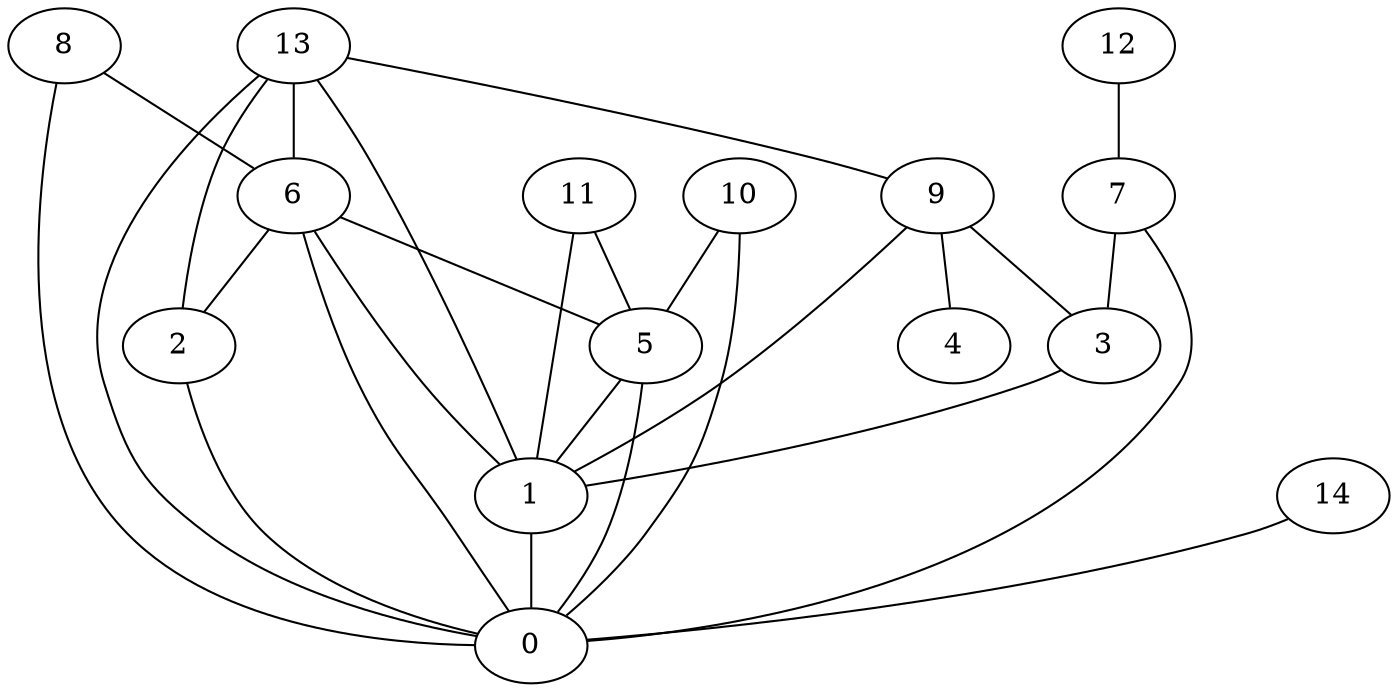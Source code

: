 digraph "sensornet-topology" {
label = "";
rankdir="BT";"0"->"1" [arrowhead = "both"] 
"0"->"2" [arrowhead = "both"] 
"0"->"5" [arrowhead = "both"] 
"0"->"6" [arrowhead = "both"] 
"0"->"7" [arrowhead = "both"] 
"0"->"8" [arrowhead = "both"] 
"0"->"10" [arrowhead = "both"] 
"0"->"13" [arrowhead = "both"] 
"0"->"14" [arrowhead = "both"] 
"1"->"3" [arrowhead = "both"] 
"1"->"5" [arrowhead = "both"] 
"1"->"6" [arrowhead = "both"] 
"1"->"9" [arrowhead = "both"] 
"1"->"11" [arrowhead = "both"] 
"1"->"13" [arrowhead = "both"] 
"2"->"6" [arrowhead = "both"] 
"2"->"13" [arrowhead = "both"] 
"3"->"7" [arrowhead = "both"] 
"3"->"9" [arrowhead = "both"] 
"4"->"9" [arrowhead = "both"] 
"5"->"6" [arrowhead = "both"] 
"5"->"10" [arrowhead = "both"] 
"5"->"11" [arrowhead = "both"] 
"6"->"8" [arrowhead = "both"] 
"6"->"13" [arrowhead = "both"] 
"7"->"12" [arrowhead = "both"] 
"9"->"13" [arrowhead = "both"] 
}